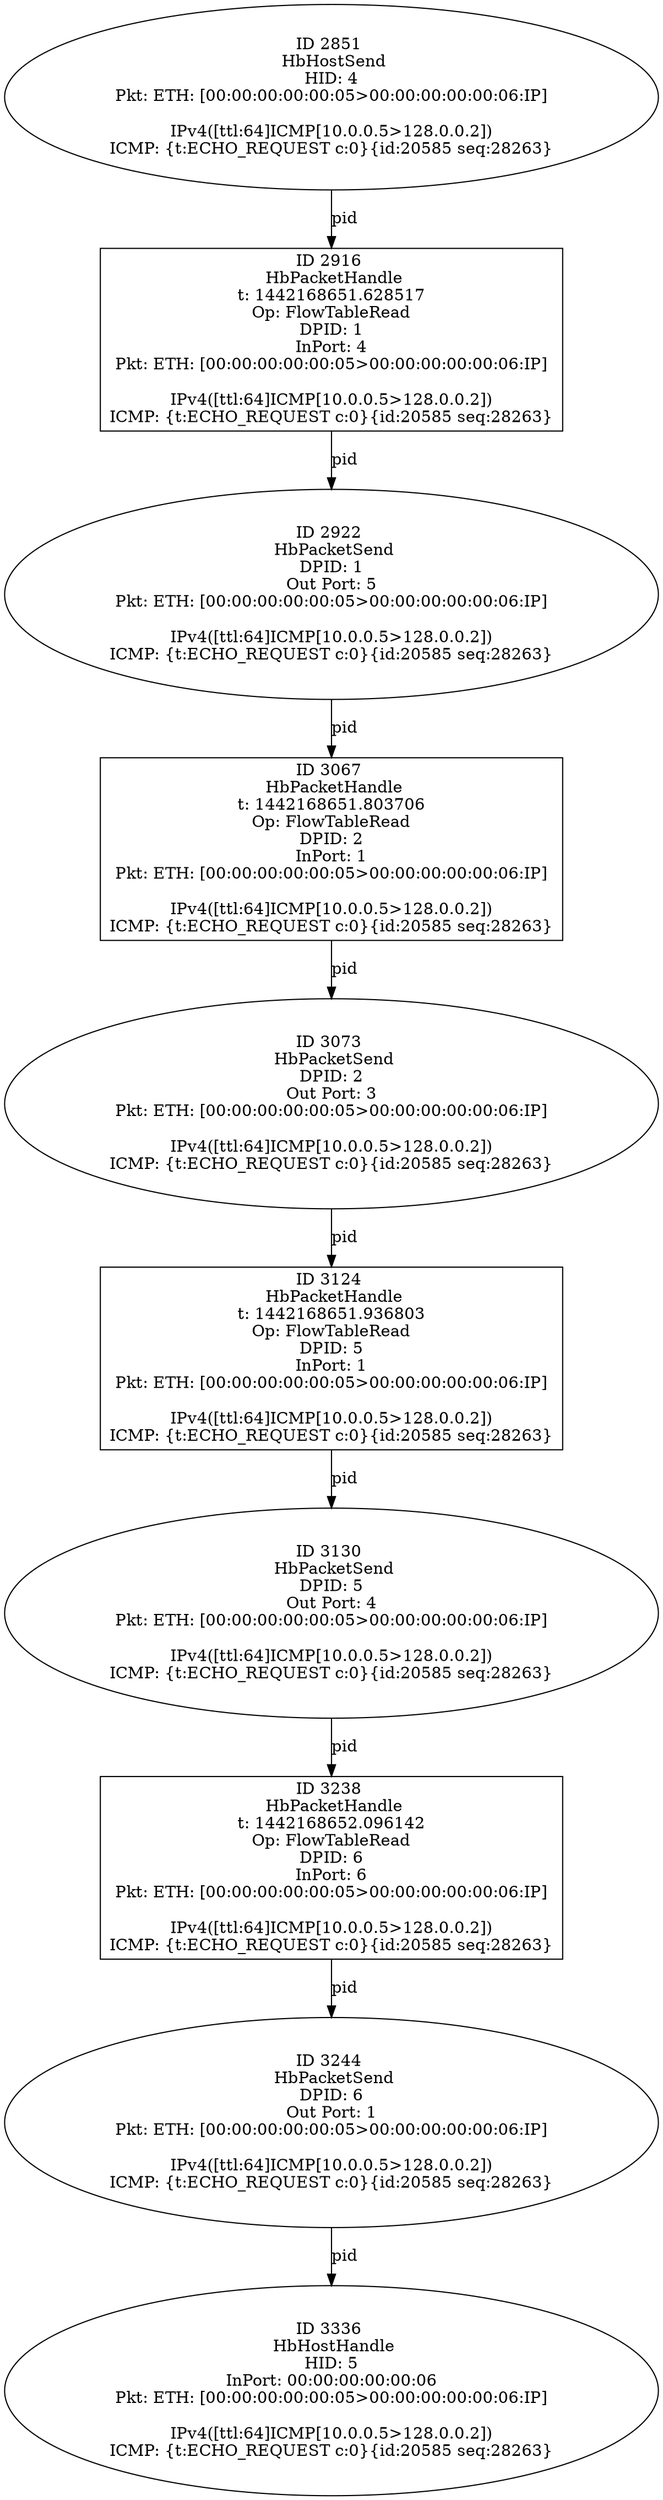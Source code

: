 strict digraph G {
3073 [shape=oval, event=<hb_events.HbPacketSend object at 0x10ad4e890>, label="ID 3073 
 HbPacketSend
DPID: 2
Out Port: 3
Pkt: ETH: [00:00:00:00:00:05>00:00:00:00:00:06:IP]

IPv4([ttl:64]ICMP[10.0.0.5>128.0.0.2])
ICMP: {t:ECHO_REQUEST c:0}{id:20585 seq:28263}"];
2851 [shape=oval, event=<hb_events.HbHostSend object at 0x10ac89d10>, label="ID 2851 
 HbHostSend
HID: 4
Pkt: ETH: [00:00:00:00:00:05>00:00:00:00:00:06:IP]

IPv4([ttl:64]ICMP[10.0.0.5>128.0.0.2])
ICMP: {t:ECHO_REQUEST c:0}{id:20585 seq:28263}"];
2916 [shape=box, event=<hb_events.HbPacketHandle object at 0x10acbbf10>, label="ID 2916 
 HbPacketHandle
t: 1442168651.628517
Op: FlowTableRead
DPID: 1
InPort: 4
Pkt: ETH: [00:00:00:00:00:05>00:00:00:00:00:06:IP]

IPv4([ttl:64]ICMP[10.0.0.5>128.0.0.2])
ICMP: {t:ECHO_REQUEST c:0}{id:20585 seq:28263}"];
3238 [shape=box, event=<hb_events.HbPacketHandle object at 0x10adde190>, label="ID 3238 
 HbPacketHandle
t: 1442168652.096142
Op: FlowTableRead
DPID: 6
InPort: 6
Pkt: ETH: [00:00:00:00:00:05>00:00:00:00:00:06:IP]

IPv4([ttl:64]ICMP[10.0.0.5>128.0.0.2])
ICMP: {t:ECHO_REQUEST c:0}{id:20585 seq:28263}"];
3336 [shape=oval, event=<hb_events.HbHostHandle object at 0x10ae32450>, label="ID 3336 
 HbHostHandle
HID: 5
InPort: 00:00:00:00:00:06
Pkt: ETH: [00:00:00:00:00:05>00:00:00:00:00:06:IP]

IPv4([ttl:64]ICMP[10.0.0.5>128.0.0.2])
ICMP: {t:ECHO_REQUEST c:0}{id:20585 seq:28263}"];
2922 [shape=oval, event=<hb_events.HbPacketSend object at 0x10acc9ad0>, label="ID 2922 
 HbPacketSend
DPID: 1
Out Port: 5
Pkt: ETH: [00:00:00:00:00:05>00:00:00:00:00:06:IP]

IPv4([ttl:64]ICMP[10.0.0.5>128.0.0.2])
ICMP: {t:ECHO_REQUEST c:0}{id:20585 seq:28263}"];
3244 [shape=oval, event=<hb_events.HbPacketSend object at 0x10adde410>, label="ID 3244 
 HbPacketSend
DPID: 6
Out Port: 1
Pkt: ETH: [00:00:00:00:00:05>00:00:00:00:00:06:IP]

IPv4([ttl:64]ICMP[10.0.0.5>128.0.0.2])
ICMP: {t:ECHO_REQUEST c:0}{id:20585 seq:28263}"];
3067 [shape=box, event=<hb_events.HbPacketHandle object at 0x10ad47110>, label="ID 3067 
 HbPacketHandle
t: 1442168651.803706
Op: FlowTableRead
DPID: 2
InPort: 1
Pkt: ETH: [00:00:00:00:00:05>00:00:00:00:00:06:IP]

IPv4([ttl:64]ICMP[10.0.0.5>128.0.0.2])
ICMP: {t:ECHO_REQUEST c:0}{id:20585 seq:28263}"];
3124 [shape=box, event=<hb_events.HbPacketHandle object at 0x10ad75c90>, label="ID 3124 
 HbPacketHandle
t: 1442168651.936803
Op: FlowTableRead
DPID: 5
InPort: 1
Pkt: ETH: [00:00:00:00:00:05>00:00:00:00:00:06:IP]

IPv4([ttl:64]ICMP[10.0.0.5>128.0.0.2])
ICMP: {t:ECHO_REQUEST c:0}{id:20585 seq:28263}"];
3130 [shape=oval, event=<hb_events.HbPacketSend object at 0x10ad825d0>, label="ID 3130 
 HbPacketSend
DPID: 5
Out Port: 4
Pkt: ETH: [00:00:00:00:00:05>00:00:00:00:00:06:IP]

IPv4([ttl:64]ICMP[10.0.0.5>128.0.0.2])
ICMP: {t:ECHO_REQUEST c:0}{id:20585 seq:28263}"];
3073 -> 3124  [rel=pid, label=pid];
2851 -> 2916  [rel=pid, label=pid];
2916 -> 2922  [rel=pid, label=pid];
3238 -> 3244  [rel=pid, label=pid];
2922 -> 3067  [rel=pid, label=pid];
3244 -> 3336  [rel=pid, label=pid];
3124 -> 3130  [rel=pid, label=pid];
3130 -> 3238  [rel=pid, label=pid];
3067 -> 3073  [rel=pid, label=pid];
}
